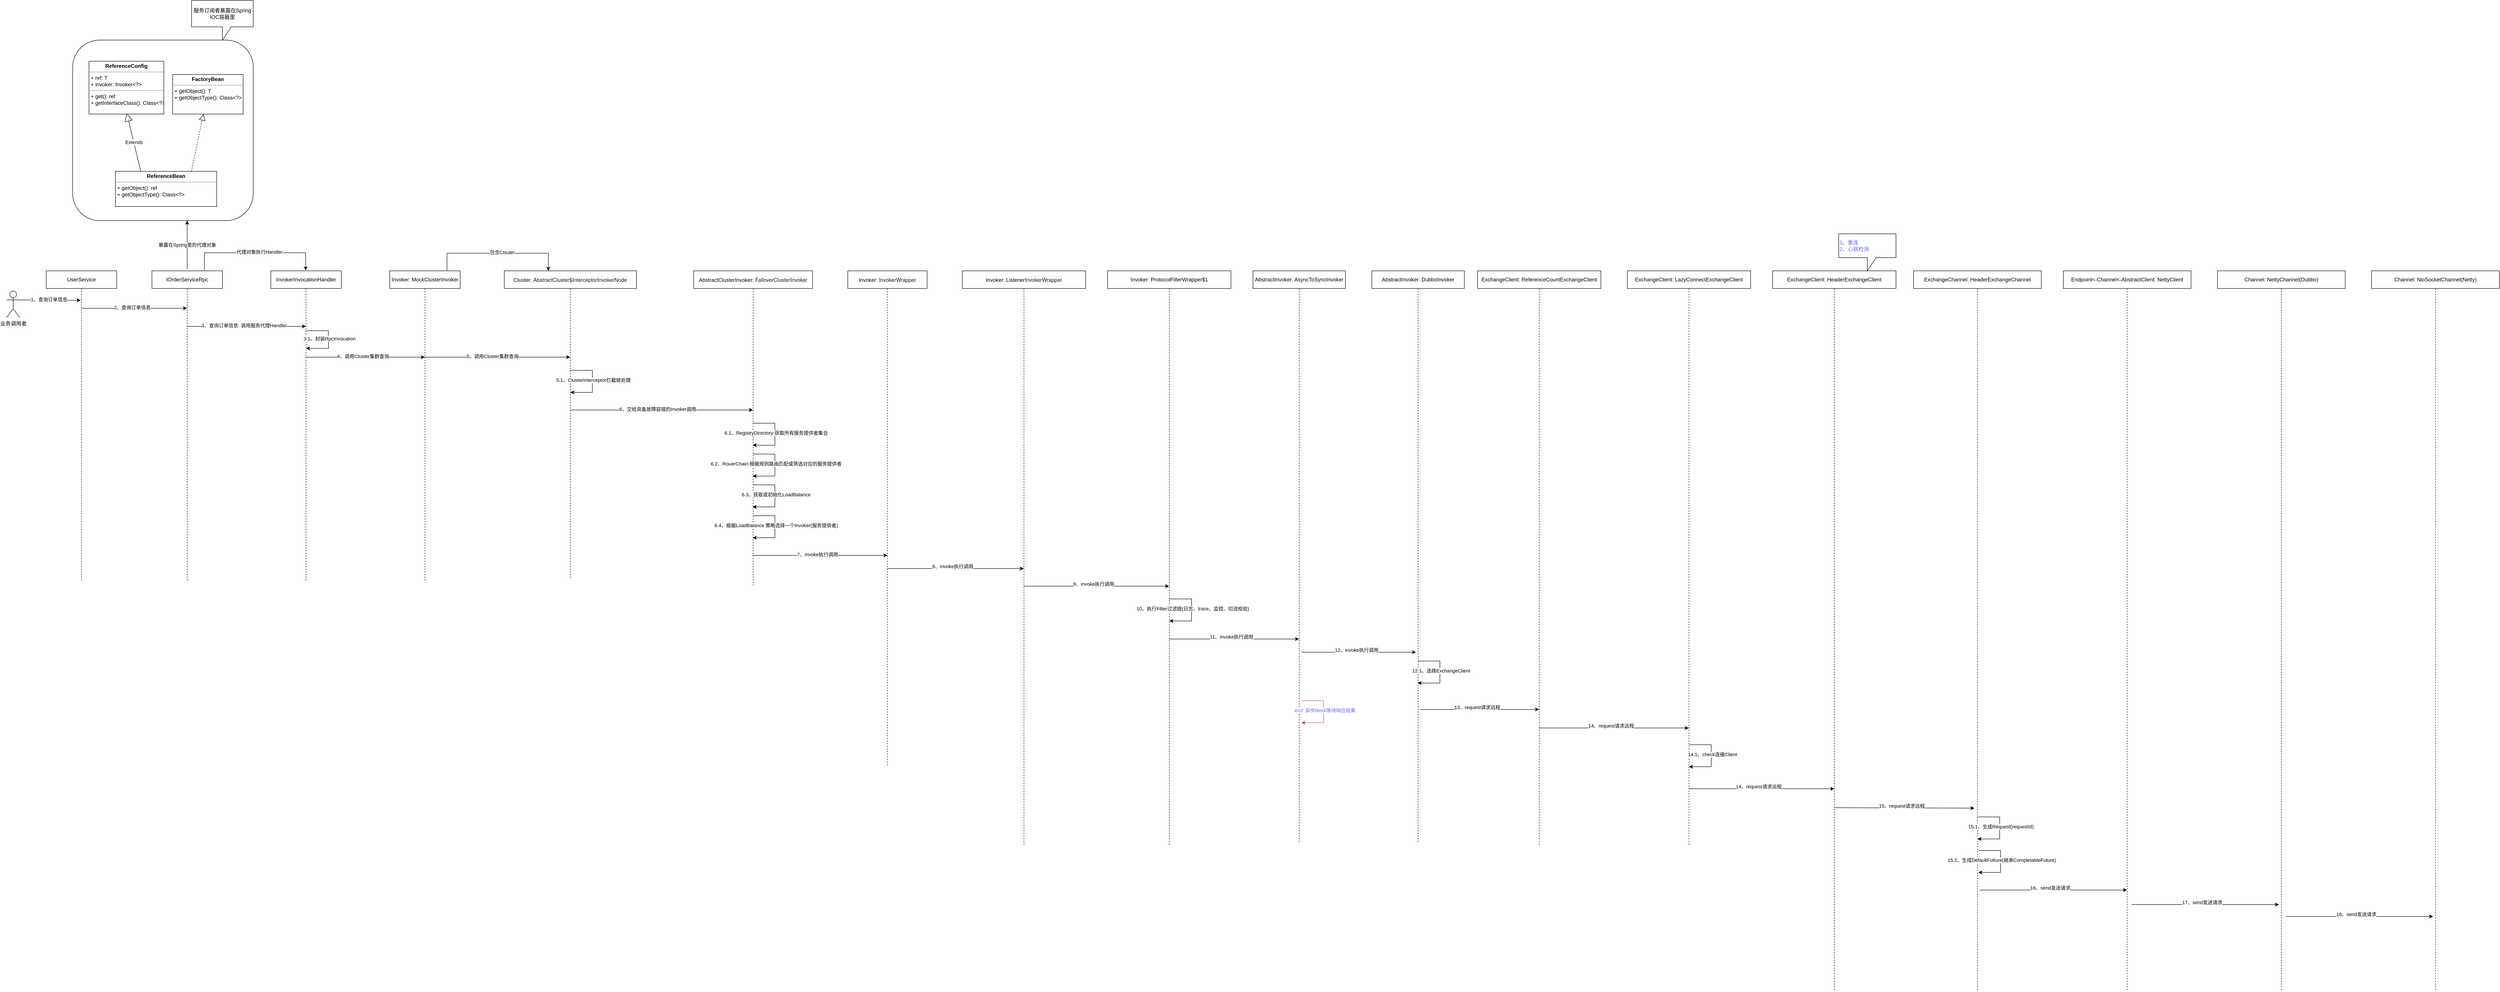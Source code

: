 <mxfile version="20.5.1" type="github">
  <diagram id="alsIJH0dxH7VT6bkP_m1" name="第 1 页">
    <mxGraphModel dx="2893" dy="2355" grid="1" gridSize="10" guides="1" tooltips="1" connect="1" arrows="1" fold="1" page="1" pageScale="1" pageWidth="827" pageHeight="1169" math="0" shadow="0">
      <root>
        <mxCell id="0" />
        <mxCell id="1" parent="0" />
        <mxCell id="d6OOqYtk-KvrDqmo5MSg-16" value="" style="rounded=1;whiteSpace=wrap;html=1;" vertex="1" parent="1">
          <mxGeometry x="60" y="-10" width="410" height="410" as="geometry" />
        </mxCell>
        <mxCell id="d6OOqYtk-KvrDqmo5MSg-7" value="" style="endArrow=block;dashed=1;endFill=0;endSize=12;html=1;rounded=0;exitX=0.75;exitY=0;exitDx=0;exitDy=0;" edge="1" parent="1" source="d6OOqYtk-KvrDqmo5MSg-11">
          <mxGeometry width="160" relative="1" as="geometry">
            <mxPoint x="307" y="258" as="sourcePoint" />
            <mxPoint x="357" y="158" as="targetPoint" />
          </mxGeometry>
        </mxCell>
        <mxCell id="d6OOqYtk-KvrDqmo5MSg-10" value="Extends" style="endArrow=block;endSize=16;endFill=0;html=1;rounded=0;entryX=0.633;entryY=0.975;entryDx=0;entryDy=0;entryPerimeter=0;exitX=0.25;exitY=0;exitDx=0;exitDy=0;" edge="1" parent="1" source="d6OOqYtk-KvrDqmo5MSg-11">
          <mxGeometry width="160" relative="1" as="geometry">
            <mxPoint x="257" y="262" as="sourcePoint" />
            <mxPoint x="182.96" y="156" as="targetPoint" />
          </mxGeometry>
        </mxCell>
        <mxCell id="d6OOqYtk-KvrDqmo5MSg-11" value="&lt;p style=&quot;margin:0px;margin-top:4px;text-align:center;&quot;&gt;&lt;b&gt;ReferenceBean&lt;/b&gt;&lt;/p&gt;&lt;hr size=&quot;1&quot;&gt;&lt;p style=&quot;margin:0px;margin-left:4px;&quot;&gt;+ getObject(): ref&lt;br&gt;+ getObjectType(): Class&amp;lt;?&amp;gt;&lt;/p&gt;" style="verticalAlign=top;align=left;overflow=fill;fontSize=12;fontFamily=Helvetica;html=1;" vertex="1" parent="1">
          <mxGeometry x="157" y="288" width="230" height="80" as="geometry" />
        </mxCell>
        <mxCell id="d6OOqYtk-KvrDqmo5MSg-12" value="&lt;p style=&quot;margin:0px;margin-top:4px;text-align:center;&quot;&gt;&lt;b&gt;FactoryBean&lt;/b&gt;&lt;/p&gt;&lt;hr size=&quot;1&quot;&gt;&lt;p style=&quot;margin:0px;margin-left:4px;&quot;&gt;+ getObject(): T&lt;/p&gt;&lt;p style=&quot;margin:0px;margin-left:4px;&quot;&gt;+ getObjectType(): Class&amp;lt;?&amp;gt;&lt;/p&gt;" style="verticalAlign=top;align=left;overflow=fill;fontSize=12;fontFamily=Helvetica;html=1;" vertex="1" parent="1">
          <mxGeometry x="287" y="68" width="160" height="90" as="geometry" />
        </mxCell>
        <mxCell id="d6OOqYtk-KvrDqmo5MSg-13" value="&lt;p style=&quot;margin:0px;margin-top:4px;text-align:center;&quot;&gt;&lt;b&gt;ReferenceConfig&lt;/b&gt;&lt;/p&gt;&lt;hr size=&quot;1&quot;&gt;&lt;p style=&quot;margin:0px;margin-left:4px;&quot;&gt;+ ref: T&lt;br&gt;+ invoker: Invoker&amp;lt;?&amp;gt;&lt;/p&gt;&lt;hr size=&quot;1&quot;&gt;&lt;p style=&quot;margin:0px;margin-left:4px;&quot;&gt;+ get(): ref&lt;br&gt;+ getInterfaceClass(): Class&amp;lt;?&amp;gt;&lt;br&gt;&lt;br&gt;&lt;br&gt;&lt;/p&gt;" style="verticalAlign=top;align=left;overflow=fill;fontSize=12;fontFamily=Helvetica;html=1;" vertex="1" parent="1">
          <mxGeometry x="97" y="38" width="170" height="120" as="geometry" />
        </mxCell>
        <mxCell id="d6OOqYtk-KvrDqmo5MSg-17" value="服务订阅者暴露在Spring IOC容器里" style="shape=callout;whiteSpace=wrap;html=1;perimeter=calloutPerimeter;" vertex="1" parent="1">
          <mxGeometry x="330" y="-100" width="140" height="90" as="geometry" />
        </mxCell>
        <mxCell id="d6OOqYtk-KvrDqmo5MSg-18" value="业务调用者" style="shape=umlActor;verticalLabelPosition=bottom;verticalAlign=top;html=1;" vertex="1" parent="1">
          <mxGeometry x="-90" y="560" width="30" height="60" as="geometry" />
        </mxCell>
        <mxCell id="d6OOqYtk-KvrDqmo5MSg-20" value="" style="endArrow=classic;html=1;rounded=0;exitX=1;exitY=0.333;exitDx=0;exitDy=0;exitPerimeter=0;entryX=-0.01;entryY=0.218;entryDx=0;entryDy=0;entryPerimeter=0;" edge="1" parent="1">
          <mxGeometry width="50" height="50" relative="1" as="geometry">
            <mxPoint x="-60" y="580" as="sourcePoint" />
            <mxPoint x="78" y="580.92" as="targetPoint" />
          </mxGeometry>
        </mxCell>
        <mxCell id="d6OOqYtk-KvrDqmo5MSg-25" value="1、查询订单信息" style="edgeLabel;html=1;align=center;verticalAlign=middle;resizable=0;points=[];" vertex="1" connectable="0" parent="d6OOqYtk-KvrDqmo5MSg-20">
          <mxGeometry x="-0.044" y="2" relative="1" as="geometry">
            <mxPoint as="offset" />
          </mxGeometry>
        </mxCell>
        <mxCell id="d6OOqYtk-KvrDqmo5MSg-21" value="暴露在Spring里的代理对象" style="endArrow=classic;html=1;rounded=0;" edge="1" parent="1">
          <mxGeometry width="50" height="50" relative="1" as="geometry">
            <mxPoint x="320" y="510" as="sourcePoint" />
            <mxPoint x="320" y="400" as="targetPoint" />
          </mxGeometry>
        </mxCell>
        <mxCell id="d6OOqYtk-KvrDqmo5MSg-24" value="UserService" style="shape=umlLifeline;perimeter=lifelinePerimeter;whiteSpace=wrap;html=1;container=1;collapsible=0;recursiveResize=0;outlineConnect=0;" vertex="1" parent="1">
          <mxGeometry y="514" width="160" height="706" as="geometry" />
        </mxCell>
        <mxCell id="d6OOqYtk-KvrDqmo5MSg-26" value="IOrderServiceRpc" style="shape=umlLifeline;perimeter=lifelinePerimeter;whiteSpace=wrap;html=1;container=1;collapsible=0;recursiveResize=0;outlineConnect=0;" vertex="1" parent="1">
          <mxGeometry x="240" y="514" width="160" height="706" as="geometry" />
        </mxCell>
        <mxCell id="d6OOqYtk-KvrDqmo5MSg-28" value="InvokerInvocationHandler" style="shape=umlLifeline;perimeter=lifelinePerimeter;whiteSpace=wrap;html=1;container=1;collapsible=0;recursiveResize=0;outlineConnect=0;" vertex="1" parent="1">
          <mxGeometry x="510" y="514" width="160" height="706" as="geometry" />
        </mxCell>
        <mxCell id="d6OOqYtk-KvrDqmo5MSg-79" value="" style="endArrow=classic;html=1;rounded=0;exitX=1;exitY=0.333;exitDx=0;exitDy=0;exitPerimeter=0;" edge="1" parent="d6OOqYtk-KvrDqmo5MSg-28" target="d6OOqYtk-KvrDqmo5MSg-28">
          <mxGeometry width="50" height="50" relative="1" as="geometry">
            <mxPoint x="80.5" y="136" as="sourcePoint" />
            <mxPoint x="80" y="186" as="targetPoint" />
            <Array as="points">
              <mxPoint x="130.5" y="136" />
              <mxPoint x="131" y="176" />
            </Array>
          </mxGeometry>
        </mxCell>
        <mxCell id="d6OOqYtk-KvrDqmo5MSg-80" value="3.1、封装RpcInvocation" style="edgeLabel;html=1;align=center;verticalAlign=middle;resizable=0;points=[];" vertex="1" connectable="0" parent="d6OOqYtk-KvrDqmo5MSg-79">
          <mxGeometry x="-0.044" y="2" relative="1" as="geometry">
            <mxPoint as="offset" />
          </mxGeometry>
        </mxCell>
        <mxCell id="d6OOqYtk-KvrDqmo5MSg-29" value="Invoker: MockClusterInvoker" style="shape=umlLifeline;perimeter=lifelinePerimeter;whiteSpace=wrap;html=1;container=1;collapsible=0;recursiveResize=0;outlineConnect=0;" vertex="1" parent="1">
          <mxGeometry x="780" y="514" width="160" height="706" as="geometry" />
        </mxCell>
        <mxCell id="d6OOqYtk-KvrDqmo5MSg-38" value="" style="endArrow=classic;html=1;rounded=0;exitX=1;exitY=0.333;exitDx=0;exitDy=0;exitPerimeter=0;" edge="1" parent="d6OOqYtk-KvrDqmo5MSg-29">
          <mxGeometry width="50" height="50" relative="1" as="geometry">
            <mxPoint x="-190" y="196" as="sourcePoint" />
            <mxPoint x="79.5" y="196" as="targetPoint" />
          </mxGeometry>
        </mxCell>
        <mxCell id="d6OOqYtk-KvrDqmo5MSg-39" value="4、调用Cluster集群查询" style="edgeLabel;html=1;align=center;verticalAlign=middle;resizable=0;points=[];" vertex="1" connectable="0" parent="d6OOqYtk-KvrDqmo5MSg-38">
          <mxGeometry x="-0.044" y="2" relative="1" as="geometry">
            <mxPoint as="offset" />
          </mxGeometry>
        </mxCell>
        <mxCell id="d6OOqYtk-KvrDqmo5MSg-31" value="" style="endArrow=classic;html=1;rounded=0;" edge="1" parent="1">
          <mxGeometry width="50" height="50" relative="1" as="geometry">
            <mxPoint x="359" y="513" as="sourcePoint" />
            <mxPoint x="589" y="513" as="targetPoint" />
            <Array as="points">
              <mxPoint x="359" y="473" />
              <mxPoint x="589" y="473" />
            </Array>
          </mxGeometry>
        </mxCell>
        <mxCell id="d6OOqYtk-KvrDqmo5MSg-32" value="代理对象执行Handler" style="edgeLabel;html=1;align=center;verticalAlign=middle;resizable=0;points=[];" vertex="1" connectable="0" parent="d6OOqYtk-KvrDqmo5MSg-31">
          <mxGeometry x="0.065" y="2" relative="1" as="geometry">
            <mxPoint as="offset" />
          </mxGeometry>
        </mxCell>
        <mxCell id="d6OOqYtk-KvrDqmo5MSg-34" value="" style="endArrow=classic;html=1;rounded=0;exitX=1;exitY=0.333;exitDx=0;exitDy=0;exitPerimeter=0;" edge="1" parent="1">
          <mxGeometry width="50" height="50" relative="1" as="geometry">
            <mxPoint x="80" y="599" as="sourcePoint" />
            <mxPoint x="319.5" y="599" as="targetPoint" />
          </mxGeometry>
        </mxCell>
        <mxCell id="d6OOqYtk-KvrDqmo5MSg-35" value="2、查询订单信息" style="edgeLabel;html=1;align=center;verticalAlign=middle;resizable=0;points=[];" vertex="1" connectable="0" parent="d6OOqYtk-KvrDqmo5MSg-34">
          <mxGeometry x="-0.044" y="2" relative="1" as="geometry">
            <mxPoint as="offset" />
          </mxGeometry>
        </mxCell>
        <mxCell id="d6OOqYtk-KvrDqmo5MSg-36" value="" style="endArrow=classic;html=1;rounded=0;exitX=1;exitY=0.333;exitDx=0;exitDy=0;exitPerimeter=0;" edge="1" parent="1">
          <mxGeometry width="50" height="50" relative="1" as="geometry">
            <mxPoint x="320" y="640" as="sourcePoint" />
            <mxPoint x="589.5" y="640" as="targetPoint" />
          </mxGeometry>
        </mxCell>
        <mxCell id="d6OOqYtk-KvrDqmo5MSg-37" value="3、查询订单信息: 调用服务代理Handler" style="edgeLabel;html=1;align=center;verticalAlign=middle;resizable=0;points=[];" vertex="1" connectable="0" parent="d6OOqYtk-KvrDqmo5MSg-36">
          <mxGeometry x="-0.044" y="2" relative="1" as="geometry">
            <mxPoint as="offset" />
          </mxGeometry>
        </mxCell>
        <mxCell id="d6OOqYtk-KvrDqmo5MSg-40" value="Cluster:&amp;nbsp;&lt;span style=&quot;font-family: &amp;quot;Helvetica Neue&amp;quot;, Helvetica, sans-serif; font-size: 1em; background-color: rgb(248, 248, 248); color: rgba(0, 0, 0, 0.85); text-align: start;&quot;&gt;AbstractCluster$InterceptorInvokerNode&lt;/span&gt;" style="shape=umlLifeline;perimeter=lifelinePerimeter;whiteSpace=wrap;html=1;container=1;collapsible=0;recursiveResize=0;outlineConnect=0;" vertex="1" parent="1">
          <mxGeometry x="1040" y="514" width="300" height="700" as="geometry" />
        </mxCell>
        <mxCell id="d6OOqYtk-KvrDqmo5MSg-41" value="" style="endArrow=classic;html=1;rounded=0;exitX=1;exitY=0.333;exitDx=0;exitDy=0;exitPerimeter=0;" edge="1" parent="d6OOqYtk-KvrDqmo5MSg-40" target="d6OOqYtk-KvrDqmo5MSg-40">
          <mxGeometry width="50" height="50" relative="1" as="geometry">
            <mxPoint x="-190" y="196" as="sourcePoint" />
            <mxPoint x="79.5" y="196" as="targetPoint" />
          </mxGeometry>
        </mxCell>
        <mxCell id="d6OOqYtk-KvrDqmo5MSg-42" value="5、调用Cluster集群查询" style="edgeLabel;html=1;align=center;verticalAlign=middle;resizable=0;points=[];" vertex="1" connectable="0" parent="d6OOqYtk-KvrDqmo5MSg-41">
          <mxGeometry x="-0.044" y="2" relative="1" as="geometry">
            <mxPoint as="offset" />
          </mxGeometry>
        </mxCell>
        <mxCell id="d6OOqYtk-KvrDqmo5MSg-43" value="" style="endArrow=classic;html=1;rounded=0;exitX=1;exitY=0.333;exitDx=0;exitDy=0;exitPerimeter=0;" edge="1" parent="1" target="d6OOqYtk-KvrDqmo5MSg-40">
          <mxGeometry width="50" height="50" relative="1" as="geometry">
            <mxPoint x="1190" y="740" as="sourcePoint" />
            <mxPoint x="1360" y="880" as="targetPoint" />
            <Array as="points">
              <mxPoint x="1240" y="740" />
              <mxPoint x="1240" y="790" />
            </Array>
          </mxGeometry>
        </mxCell>
        <mxCell id="d6OOqYtk-KvrDqmo5MSg-44" value="5.1、ClusterInterceptor拦截链处理" style="edgeLabel;html=1;align=center;verticalAlign=middle;resizable=0;points=[];" vertex="1" connectable="0" parent="d6OOqYtk-KvrDqmo5MSg-43">
          <mxGeometry x="-0.044" y="2" relative="1" as="geometry">
            <mxPoint as="offset" />
          </mxGeometry>
        </mxCell>
        <mxCell id="d6OOqYtk-KvrDqmo5MSg-45" value="" style="endArrow=classic;html=1;rounded=0;" edge="1" parent="1">
          <mxGeometry width="50" height="50" relative="1" as="geometry">
            <mxPoint x="910" y="514" as="sourcePoint" />
            <mxPoint x="1140" y="514" as="targetPoint" />
            <Array as="points">
              <mxPoint x="910" y="474" />
              <mxPoint x="1140" y="474" />
            </Array>
          </mxGeometry>
        </mxCell>
        <mxCell id="d6OOqYtk-KvrDqmo5MSg-46" value="包含Clsuter" style="edgeLabel;html=1;align=center;verticalAlign=middle;resizable=0;points=[];" vertex="1" connectable="0" parent="d6OOqYtk-KvrDqmo5MSg-45">
          <mxGeometry x="0.065" y="2" relative="1" as="geometry">
            <mxPoint as="offset" />
          </mxGeometry>
        </mxCell>
        <mxCell id="d6OOqYtk-KvrDqmo5MSg-47" value="AbstractClusterInvoker:&amp;nbsp;&lt;span style=&quot;font-family: &amp;quot;Helvetica Neue&amp;quot;, Helvetica, sans-serif; font-size: 1em; background-color: rgb(248, 248, 248); color: rgba(0, 0, 0, 0.85); text-align: start;&quot;&gt;FailoverClusterInvoker&lt;/span&gt;" style="shape=umlLifeline;perimeter=lifelinePerimeter;whiteSpace=wrap;html=1;container=1;collapsible=0;recursiveResize=0;outlineConnect=0;" vertex="1" parent="1">
          <mxGeometry x="1470" y="514" width="270" height="714" as="geometry" />
        </mxCell>
        <mxCell id="d6OOqYtk-KvrDqmo5MSg-51" value="" style="endArrow=classic;html=1;rounded=0;exitX=1;exitY=0.333;exitDx=0;exitDy=0;exitPerimeter=0;" edge="1" parent="d6OOqYtk-KvrDqmo5MSg-47">
          <mxGeometry width="50" height="50" relative="1" as="geometry">
            <mxPoint x="134.5" y="346" as="sourcePoint" />
            <mxPoint x="134" y="396" as="targetPoint" />
            <Array as="points">
              <mxPoint x="184.5" y="346" />
              <mxPoint x="184.5" y="396" />
            </Array>
          </mxGeometry>
        </mxCell>
        <mxCell id="d6OOqYtk-KvrDqmo5MSg-52" value="6.1、RegistryDirectory:获取所有服务提供者集合" style="edgeLabel;html=1;align=center;verticalAlign=middle;resizable=0;points=[];" vertex="1" connectable="0" parent="d6OOqYtk-KvrDqmo5MSg-51">
          <mxGeometry x="-0.044" y="2" relative="1" as="geometry">
            <mxPoint as="offset" />
          </mxGeometry>
        </mxCell>
        <mxCell id="d6OOqYtk-KvrDqmo5MSg-53" value="" style="endArrow=classic;html=1;rounded=0;exitX=1;exitY=0.333;exitDx=0;exitDy=0;exitPerimeter=0;" edge="1" parent="d6OOqYtk-KvrDqmo5MSg-47">
          <mxGeometry width="50" height="50" relative="1" as="geometry">
            <mxPoint x="134.5" y="416" as="sourcePoint" />
            <mxPoint x="134" y="466" as="targetPoint" />
            <Array as="points">
              <mxPoint x="184.5" y="416" />
              <mxPoint x="184.5" y="466" />
            </Array>
          </mxGeometry>
        </mxCell>
        <mxCell id="d6OOqYtk-KvrDqmo5MSg-54" value="6.2、RouerChain:根据规则路由匹配或筛选对应的服务提供者" style="edgeLabel;html=1;align=center;verticalAlign=middle;resizable=0;points=[];" vertex="1" connectable="0" parent="d6OOqYtk-KvrDqmo5MSg-53">
          <mxGeometry x="-0.044" y="2" relative="1" as="geometry">
            <mxPoint as="offset" />
          </mxGeometry>
        </mxCell>
        <mxCell id="d6OOqYtk-KvrDqmo5MSg-55" value="" style="endArrow=classic;html=1;rounded=0;exitX=1;exitY=0.333;exitDx=0;exitDy=0;exitPerimeter=0;" edge="1" parent="d6OOqYtk-KvrDqmo5MSg-47">
          <mxGeometry width="50" height="50" relative="1" as="geometry">
            <mxPoint x="134.5" y="486" as="sourcePoint" />
            <mxPoint x="134" y="536" as="targetPoint" />
            <Array as="points">
              <mxPoint x="184.5" y="486" />
              <mxPoint x="184.5" y="536" />
            </Array>
          </mxGeometry>
        </mxCell>
        <mxCell id="d6OOqYtk-KvrDqmo5MSg-56" value="6.3、获取或初始化LoadBalance" style="edgeLabel;html=1;align=center;verticalAlign=middle;resizable=0;points=[];" vertex="1" connectable="0" parent="d6OOqYtk-KvrDqmo5MSg-55">
          <mxGeometry x="-0.044" y="2" relative="1" as="geometry">
            <mxPoint as="offset" />
          </mxGeometry>
        </mxCell>
        <mxCell id="d6OOqYtk-KvrDqmo5MSg-57" value="" style="endArrow=classic;html=1;rounded=0;exitX=1;exitY=0.333;exitDx=0;exitDy=0;exitPerimeter=0;" edge="1" parent="d6OOqYtk-KvrDqmo5MSg-47">
          <mxGeometry width="50" height="50" relative="1" as="geometry">
            <mxPoint x="134.5" y="556" as="sourcePoint" />
            <mxPoint x="134" y="606" as="targetPoint" />
            <Array as="points">
              <mxPoint x="184.5" y="556" />
              <mxPoint x="184.5" y="606" />
            </Array>
          </mxGeometry>
        </mxCell>
        <mxCell id="d6OOqYtk-KvrDqmo5MSg-58" value="6.4、根据LoadBalance 策略选择一个Invoker(服务提供者)" style="edgeLabel;html=1;align=center;verticalAlign=middle;resizable=0;points=[];" vertex="1" connectable="0" parent="d6OOqYtk-KvrDqmo5MSg-57">
          <mxGeometry x="-0.044" y="2" relative="1" as="geometry">
            <mxPoint as="offset" />
          </mxGeometry>
        </mxCell>
        <mxCell id="d6OOqYtk-KvrDqmo5MSg-48" value="" style="endArrow=classic;html=1;rounded=0;exitX=1;exitY=0.333;exitDx=0;exitDy=0;exitPerimeter=0;" edge="1" parent="1" target="d6OOqYtk-KvrDqmo5MSg-47">
          <mxGeometry width="50" height="50" relative="1" as="geometry">
            <mxPoint x="1190" y="830" as="sourcePoint" />
            <mxPoint x="1459.5" y="830" as="targetPoint" />
          </mxGeometry>
        </mxCell>
        <mxCell id="d6OOqYtk-KvrDqmo5MSg-49" value="6、交给具备故障容错的Invoker调用" style="edgeLabel;html=1;align=center;verticalAlign=middle;resizable=0;points=[];" vertex="1" connectable="0" parent="d6OOqYtk-KvrDqmo5MSg-48">
          <mxGeometry x="-0.044" y="2" relative="1" as="geometry">
            <mxPoint as="offset" />
          </mxGeometry>
        </mxCell>
        <mxCell id="d6OOqYtk-KvrDqmo5MSg-50" value="Invoker:&amp;nbsp;&lt;span style=&quot;font-family: &amp;quot;Helvetica Neue&amp;quot;, Helvetica, sans-serif; font-size: 1em; background-color: rgb(248, 248, 248); color: rgba(0, 0, 0, 0.85); text-align: start;&quot;&gt;InvokerWrapper&lt;/span&gt;" style="shape=umlLifeline;perimeter=lifelinePerimeter;whiteSpace=wrap;html=1;container=1;collapsible=0;recursiveResize=0;outlineConnect=0;" vertex="1" parent="1">
          <mxGeometry x="1820" y="514" width="180" height="1126" as="geometry" />
        </mxCell>
        <mxCell id="d6OOqYtk-KvrDqmo5MSg-59" value="" style="endArrow=classic;html=1;rounded=0;" edge="1" parent="d6OOqYtk-KvrDqmo5MSg-50" source="d6OOqYtk-KvrDqmo5MSg-47">
          <mxGeometry width="50" height="50" relative="1" as="geometry">
            <mxPoint x="-250" y="646" as="sourcePoint" />
            <mxPoint x="90" y="646" as="targetPoint" />
          </mxGeometry>
        </mxCell>
        <mxCell id="d6OOqYtk-KvrDqmo5MSg-60" value="7、invoke执行调用" style="edgeLabel;html=1;align=center;verticalAlign=middle;resizable=0;points=[];" vertex="1" connectable="0" parent="d6OOqYtk-KvrDqmo5MSg-59">
          <mxGeometry x="-0.044" y="2" relative="1" as="geometry">
            <mxPoint as="offset" />
          </mxGeometry>
        </mxCell>
        <mxCell id="d6OOqYtk-KvrDqmo5MSg-61" value="Invoker: Listener&lt;span style=&quot;font-family: &amp;quot;Helvetica Neue&amp;quot;, Helvetica, sans-serif; font-size: 1em; background-color: rgb(248, 248, 248); color: rgba(0, 0, 0, 0.85); text-align: start;&quot;&gt;InvokerWrapper&lt;/span&gt;" style="shape=umlLifeline;perimeter=lifelinePerimeter;whiteSpace=wrap;html=1;container=1;collapsible=0;recursiveResize=0;outlineConnect=0;" vertex="1" parent="1">
          <mxGeometry x="2080" y="514" width="280" height="1306" as="geometry" />
        </mxCell>
        <mxCell id="d6OOqYtk-KvrDqmo5MSg-62" value="" style="endArrow=classic;html=1;rounded=0;" edge="1" parent="d6OOqYtk-KvrDqmo5MSg-61" target="d6OOqYtk-KvrDqmo5MSg-61">
          <mxGeometry width="50" height="50" relative="1" as="geometry">
            <mxPoint x="-170" y="676" as="sourcePoint" />
            <mxPoint x="130" y="676" as="targetPoint" />
          </mxGeometry>
        </mxCell>
        <mxCell id="d6OOqYtk-KvrDqmo5MSg-63" value="8、invoke执行调用" style="edgeLabel;html=1;align=center;verticalAlign=middle;resizable=0;points=[];" vertex="1" connectable="0" parent="d6OOqYtk-KvrDqmo5MSg-62">
          <mxGeometry x="-0.044" y="2" relative="1" as="geometry">
            <mxPoint y="-3" as="offset" />
          </mxGeometry>
        </mxCell>
        <mxCell id="d6OOqYtk-KvrDqmo5MSg-64" value="Invoker: ProtocolFilterWrapper$1" style="shape=umlLifeline;perimeter=lifelinePerimeter;whiteSpace=wrap;html=1;container=1;collapsible=0;recursiveResize=0;outlineConnect=0;" vertex="1" parent="1">
          <mxGeometry x="2410" y="514" width="280" height="1306" as="geometry" />
        </mxCell>
        <mxCell id="d6OOqYtk-KvrDqmo5MSg-65" value="" style="endArrow=classic;html=1;rounded=0;" edge="1" parent="d6OOqYtk-KvrDqmo5MSg-64" source="d6OOqYtk-KvrDqmo5MSg-61">
          <mxGeometry width="50" height="50" relative="1" as="geometry">
            <mxPoint x="-170" y="716" as="sourcePoint" />
            <mxPoint x="139.5" y="716" as="targetPoint" />
          </mxGeometry>
        </mxCell>
        <mxCell id="d6OOqYtk-KvrDqmo5MSg-66" value="9、invoke执行调用" style="edgeLabel;html=1;align=center;verticalAlign=middle;resizable=0;points=[];" vertex="1" connectable="0" parent="d6OOqYtk-KvrDqmo5MSg-65">
          <mxGeometry x="-0.044" y="2" relative="1" as="geometry">
            <mxPoint y="-3" as="offset" />
          </mxGeometry>
        </mxCell>
        <mxCell id="d6OOqYtk-KvrDqmo5MSg-67" value="" style="endArrow=classic;html=1;rounded=0;exitX=1;exitY=0.333;exitDx=0;exitDy=0;exitPerimeter=0;" edge="1" parent="d6OOqYtk-KvrDqmo5MSg-64">
          <mxGeometry width="50" height="50" relative="1" as="geometry">
            <mxPoint x="140.5" y="745" as="sourcePoint" />
            <mxPoint x="140" y="795" as="targetPoint" />
            <Array as="points">
              <mxPoint x="190.5" y="745" />
              <mxPoint x="190.5" y="795" />
            </Array>
          </mxGeometry>
        </mxCell>
        <mxCell id="d6OOqYtk-KvrDqmo5MSg-68" value="10、执行Filter过滤链(日志、trace、监控、切流校验)" style="edgeLabel;html=1;align=center;verticalAlign=middle;resizable=0;points=[];" vertex="1" connectable="0" parent="d6OOqYtk-KvrDqmo5MSg-67">
          <mxGeometry x="-0.044" y="2" relative="1" as="geometry">
            <mxPoint as="offset" />
          </mxGeometry>
        </mxCell>
        <mxCell id="d6OOqYtk-KvrDqmo5MSg-70" value="" style="endArrow=classic;html=1;rounded=0;" edge="1" parent="d6OOqYtk-KvrDqmo5MSg-64" target="d6OOqYtk-KvrDqmo5MSg-69">
          <mxGeometry width="50" height="50" relative="1" as="geometry">
            <mxPoint x="140" y="836" as="sourcePoint" />
            <mxPoint x="410" y="836" as="targetPoint" />
          </mxGeometry>
        </mxCell>
        <mxCell id="d6OOqYtk-KvrDqmo5MSg-71" value="11、invoke执行调用" style="edgeLabel;html=1;align=center;verticalAlign=middle;resizable=0;points=[];" vertex="1" connectable="0" parent="d6OOqYtk-KvrDqmo5MSg-70">
          <mxGeometry x="-0.044" y="2" relative="1" as="geometry">
            <mxPoint y="-3" as="offset" />
          </mxGeometry>
        </mxCell>
        <mxCell id="d6OOqYtk-KvrDqmo5MSg-69" value="AbstractInvoker: AsyncToSyncInvoker" style="shape=umlLifeline;perimeter=lifelinePerimeter;whiteSpace=wrap;html=1;container=1;collapsible=0;recursiveResize=0;outlineConnect=0;" vertex="1" parent="1">
          <mxGeometry x="2740" y="514" width="210" height="1300" as="geometry" />
        </mxCell>
        <mxCell id="d6OOqYtk-KvrDqmo5MSg-86" value="" style="endArrow=classic;html=1;rounded=0;exitX=1;exitY=0.333;exitDx=0;exitDy=0;exitPerimeter=0;fillColor=#f8cecc;strokeColor=#b85450;" edge="1" parent="d6OOqYtk-KvrDqmo5MSg-69">
          <mxGeometry width="50" height="50" relative="1" as="geometry">
            <mxPoint x="110.5" y="976" as="sourcePoint" />
            <mxPoint x="110" y="1026" as="targetPoint" />
            <Array as="points">
              <mxPoint x="160.5" y="976" />
              <mxPoint x="160.5" y="1026" />
            </Array>
          </mxGeometry>
        </mxCell>
        <mxCell id="d6OOqYtk-KvrDqmo5MSg-87" value="&lt;font color=&quot;#6666ff&quot;&gt;end: 异步block等待响应结果&lt;/font&gt;" style="edgeLabel;html=1;align=center;verticalAlign=middle;resizable=0;points=[];" vertex="1" connectable="0" parent="d6OOqYtk-KvrDqmo5MSg-86">
          <mxGeometry x="-0.044" y="2" relative="1" as="geometry">
            <mxPoint as="offset" />
          </mxGeometry>
        </mxCell>
        <mxCell id="d6OOqYtk-KvrDqmo5MSg-74" value="AbstractInvoker: DubboInvoker" style="shape=umlLifeline;perimeter=lifelinePerimeter;whiteSpace=wrap;html=1;container=1;collapsible=0;recursiveResize=0;outlineConnect=0;" vertex="1" parent="1">
          <mxGeometry x="3010" y="514" width="210" height="1300" as="geometry" />
        </mxCell>
        <mxCell id="d6OOqYtk-KvrDqmo5MSg-75" value="" style="endArrow=classic;html=1;rounded=0;exitX=1;exitY=0.333;exitDx=0;exitDy=0;exitPerimeter=0;" edge="1" parent="d6OOqYtk-KvrDqmo5MSg-74">
          <mxGeometry width="50" height="50" relative="1" as="geometry">
            <mxPoint x="104.5" y="886" as="sourcePoint" />
            <mxPoint x="104" y="936" as="targetPoint" />
            <Array as="points">
              <mxPoint x="154.5" y="886" />
              <mxPoint x="154.5" y="936" />
            </Array>
          </mxGeometry>
        </mxCell>
        <mxCell id="d6OOqYtk-KvrDqmo5MSg-76" value="12.1、选择ExchangeClient" style="edgeLabel;html=1;align=center;verticalAlign=middle;resizable=0;points=[];" vertex="1" connectable="0" parent="d6OOqYtk-KvrDqmo5MSg-75">
          <mxGeometry x="-0.044" y="2" relative="1" as="geometry">
            <mxPoint as="offset" />
          </mxGeometry>
        </mxCell>
        <mxCell id="d6OOqYtk-KvrDqmo5MSg-77" value="" style="endArrow=classic;html=1;rounded=0;" edge="1" parent="d6OOqYtk-KvrDqmo5MSg-74">
          <mxGeometry width="50" height="50" relative="1" as="geometry">
            <mxPoint x="-160" y="866" as="sourcePoint" />
            <mxPoint x="100" y="866" as="targetPoint" />
          </mxGeometry>
        </mxCell>
        <mxCell id="d6OOqYtk-KvrDqmo5MSg-78" value="12、invoke执行调用" style="edgeLabel;html=1;align=center;verticalAlign=middle;resizable=0;points=[];" vertex="1" connectable="0" parent="d6OOqYtk-KvrDqmo5MSg-77">
          <mxGeometry x="-0.044" y="2" relative="1" as="geometry">
            <mxPoint y="-3" as="offset" />
          </mxGeometry>
        </mxCell>
        <mxCell id="d6OOqYtk-KvrDqmo5MSg-81" value="ExchangeClient: ReferenceCountExchangeClient" style="shape=umlLifeline;perimeter=lifelinePerimeter;whiteSpace=wrap;html=1;container=1;collapsible=0;recursiveResize=0;outlineConnect=0;" vertex="1" parent="1">
          <mxGeometry x="3250" y="514" width="280" height="1304" as="geometry" />
        </mxCell>
        <mxCell id="d6OOqYtk-KvrDqmo5MSg-84" value="" style="endArrow=classic;html=1;rounded=0;" edge="1" parent="d6OOqYtk-KvrDqmo5MSg-81" target="d6OOqYtk-KvrDqmo5MSg-81">
          <mxGeometry width="50" height="50" relative="1" as="geometry">
            <mxPoint x="-130" y="996" as="sourcePoint" />
            <mxPoint x="130" y="996" as="targetPoint" />
          </mxGeometry>
        </mxCell>
        <mxCell id="d6OOqYtk-KvrDqmo5MSg-85" value="13、request请求远程" style="edgeLabel;html=1;align=center;verticalAlign=middle;resizable=0;points=[];" vertex="1" connectable="0" parent="d6OOqYtk-KvrDqmo5MSg-84">
          <mxGeometry x="-0.044" y="2" relative="1" as="geometry">
            <mxPoint y="-3" as="offset" />
          </mxGeometry>
        </mxCell>
        <mxCell id="d6OOqYtk-KvrDqmo5MSg-91" value="" style="endArrow=classic;html=1;rounded=0;" edge="1" parent="d6OOqYtk-KvrDqmo5MSg-81" target="d6OOqYtk-KvrDqmo5MSg-88">
          <mxGeometry width="50" height="50" relative="1" as="geometry">
            <mxPoint x="140" y="1038" as="sourcePoint" />
            <mxPoint x="409.5" y="1038" as="targetPoint" />
          </mxGeometry>
        </mxCell>
        <mxCell id="d6OOqYtk-KvrDqmo5MSg-92" value="14、request请求远程" style="edgeLabel;html=1;align=center;verticalAlign=middle;resizable=0;points=[];" vertex="1" connectable="0" parent="d6OOqYtk-KvrDqmo5MSg-91">
          <mxGeometry x="-0.044" y="2" relative="1" as="geometry">
            <mxPoint y="-3" as="offset" />
          </mxGeometry>
        </mxCell>
        <mxCell id="d6OOqYtk-KvrDqmo5MSg-88" value="ExchangeClient: LazyConnectExchangeClient" style="shape=umlLifeline;perimeter=lifelinePerimeter;whiteSpace=wrap;html=1;container=1;collapsible=0;recursiveResize=0;outlineConnect=0;" vertex="1" parent="1">
          <mxGeometry x="3590" y="514" width="280" height="1304" as="geometry" />
        </mxCell>
        <mxCell id="d6OOqYtk-KvrDqmo5MSg-89" value="" style="endArrow=classic;html=1;rounded=0;exitX=1;exitY=0.333;exitDx=0;exitDy=0;exitPerimeter=0;" edge="1" parent="d6OOqYtk-KvrDqmo5MSg-88">
          <mxGeometry width="50" height="50" relative="1" as="geometry">
            <mxPoint x="140.5" y="1076" as="sourcePoint" />
            <mxPoint x="140" y="1126" as="targetPoint" />
            <Array as="points">
              <mxPoint x="190.5" y="1076" />
              <mxPoint x="190.5" y="1126" />
            </Array>
          </mxGeometry>
        </mxCell>
        <mxCell id="d6OOqYtk-KvrDqmo5MSg-90" value="14.1、check连接Client" style="edgeLabel;html=1;align=center;verticalAlign=middle;resizable=0;points=[];" vertex="1" connectable="0" parent="d6OOqYtk-KvrDqmo5MSg-89">
          <mxGeometry x="-0.044" y="2" relative="1" as="geometry">
            <mxPoint as="offset" />
          </mxGeometry>
        </mxCell>
        <mxCell id="d6OOqYtk-KvrDqmo5MSg-95" value="ExchangeClient: HeaderExchangeClient" style="shape=umlLifeline;perimeter=lifelinePerimeter;whiteSpace=wrap;html=1;container=1;collapsible=0;recursiveResize=0;outlineConnect=0;" vertex="1" parent="1">
          <mxGeometry x="3920" y="514" width="280" height="1636" as="geometry" />
        </mxCell>
        <mxCell id="d6OOqYtk-KvrDqmo5MSg-98" value="" style="endArrow=classic;html=1;rounded=0;" edge="1" parent="d6OOqYtk-KvrDqmo5MSg-95">
          <mxGeometry width="50" height="50" relative="1" as="geometry">
            <mxPoint x="-190" y="1176" as="sourcePoint" />
            <mxPoint x="140" y="1176" as="targetPoint" />
          </mxGeometry>
        </mxCell>
        <mxCell id="d6OOqYtk-KvrDqmo5MSg-99" value="14、request请求远程" style="edgeLabel;html=1;align=center;verticalAlign=middle;resizable=0;points=[];" vertex="1" connectable="0" parent="d6OOqYtk-KvrDqmo5MSg-98">
          <mxGeometry x="-0.044" y="2" relative="1" as="geometry">
            <mxPoint y="-3" as="offset" />
          </mxGeometry>
        </mxCell>
        <mxCell id="d6OOqYtk-KvrDqmo5MSg-100" value="1、重连&lt;br&gt;2、心跳检测" style="shape=callout;whiteSpace=wrap;html=1;perimeter=calloutPerimeter;fontColor=#6666FF;align=left;" vertex="1" parent="1">
          <mxGeometry x="4070" y="430" width="130" height="84" as="geometry" />
        </mxCell>
        <mxCell id="d6OOqYtk-KvrDqmo5MSg-101" value="ExchangeChannel: HeaderExchangeChannel" style="shape=umlLifeline;perimeter=lifelinePerimeter;whiteSpace=wrap;html=1;container=1;collapsible=0;recursiveResize=0;outlineConnect=0;" vertex="1" parent="1">
          <mxGeometry x="4240" y="514" width="290" height="1636" as="geometry" />
        </mxCell>
        <mxCell id="d6OOqYtk-KvrDqmo5MSg-102" value="" style="endArrow=classic;html=1;rounded=0;exitX=1;exitY=0.333;exitDx=0;exitDy=0;exitPerimeter=0;" edge="1" parent="d6OOqYtk-KvrDqmo5MSg-101">
          <mxGeometry width="50" height="50" relative="1" as="geometry">
            <mxPoint x="145.5" y="1240" as="sourcePoint" />
            <mxPoint x="145" y="1290" as="targetPoint" />
            <Array as="points">
              <mxPoint x="195.5" y="1240" />
              <mxPoint x="195.5" y="1290" />
            </Array>
          </mxGeometry>
        </mxCell>
        <mxCell id="d6OOqYtk-KvrDqmo5MSg-103" value="15.1、生成Request(requestId)" style="edgeLabel;html=1;align=center;verticalAlign=middle;resizable=0;points=[];" vertex="1" connectable="0" parent="d6OOqYtk-KvrDqmo5MSg-102">
          <mxGeometry x="-0.044" y="2" relative="1" as="geometry">
            <mxPoint as="offset" />
          </mxGeometry>
        </mxCell>
        <mxCell id="d6OOqYtk-KvrDqmo5MSg-104" value="" style="endArrow=classic;html=1;rounded=0;" edge="1" parent="d6OOqYtk-KvrDqmo5MSg-101">
          <mxGeometry width="50" height="50" relative="1" as="geometry">
            <mxPoint x="-179" y="1219" as="sourcePoint" />
            <mxPoint x="138" y="1220" as="targetPoint" />
          </mxGeometry>
        </mxCell>
        <mxCell id="d6OOqYtk-KvrDqmo5MSg-105" value="15、request请求远程" style="edgeLabel;html=1;align=center;verticalAlign=middle;resizable=0;points=[];" vertex="1" connectable="0" parent="d6OOqYtk-KvrDqmo5MSg-104">
          <mxGeometry x="-0.044" y="2" relative="1" as="geometry">
            <mxPoint y="-3" as="offset" />
          </mxGeometry>
        </mxCell>
        <mxCell id="d6OOqYtk-KvrDqmo5MSg-106" value="" style="endArrow=classic;html=1;rounded=0;exitX=1;exitY=0.333;exitDx=0;exitDy=0;exitPerimeter=0;" edge="1" parent="d6OOqYtk-KvrDqmo5MSg-101">
          <mxGeometry width="50" height="50" relative="1" as="geometry">
            <mxPoint x="147.5" y="1316" as="sourcePoint" />
            <mxPoint x="147" y="1366" as="targetPoint" />
            <Array as="points">
              <mxPoint x="197.5" y="1316" />
              <mxPoint x="197.5" y="1366" />
            </Array>
          </mxGeometry>
        </mxCell>
        <mxCell id="d6OOqYtk-KvrDqmo5MSg-107" value="15.2、生成DefaultFulture(继承CompletableFuture)" style="edgeLabel;html=1;align=center;verticalAlign=middle;resizable=0;points=[];" vertex="1" connectable="0" parent="d6OOqYtk-KvrDqmo5MSg-106">
          <mxGeometry x="-0.044" y="2" relative="1" as="geometry">
            <mxPoint as="offset" />
          </mxGeometry>
        </mxCell>
        <mxCell id="d6OOqYtk-KvrDqmo5MSg-108" value="Endpoint&amp;lt;-Channel&amp;lt;-AbstractClient: NettyClient" style="shape=umlLifeline;perimeter=lifelinePerimeter;whiteSpace=wrap;html=1;container=1;collapsible=0;recursiveResize=0;outlineConnect=0;" vertex="1" parent="1">
          <mxGeometry x="4580" y="514" width="290" height="1636" as="geometry" />
        </mxCell>
        <mxCell id="d6OOqYtk-KvrDqmo5MSg-111" value="" style="endArrow=classic;html=1;rounded=0;" edge="1" parent="d6OOqYtk-KvrDqmo5MSg-108" target="d6OOqYtk-KvrDqmo5MSg-108">
          <mxGeometry width="50" height="50" relative="1" as="geometry">
            <mxPoint x="-190" y="1406" as="sourcePoint" />
            <mxPoint x="127" y="1407" as="targetPoint" />
          </mxGeometry>
        </mxCell>
        <mxCell id="d6OOqYtk-KvrDqmo5MSg-112" value="16、send发送请求" style="edgeLabel;html=1;align=center;verticalAlign=middle;resizable=0;points=[];" vertex="1" connectable="0" parent="d6OOqYtk-KvrDqmo5MSg-111">
          <mxGeometry x="-0.044" y="2" relative="1" as="geometry">
            <mxPoint y="-3" as="offset" />
          </mxGeometry>
        </mxCell>
        <mxCell id="d6OOqYtk-KvrDqmo5MSg-115" value="Channel: NettyChannel(Dubbo)" style="shape=umlLifeline;perimeter=lifelinePerimeter;whiteSpace=wrap;html=1;container=1;collapsible=0;recursiveResize=0;outlineConnect=0;" vertex="1" parent="1">
          <mxGeometry x="4930" y="514" width="290" height="1636" as="geometry" />
        </mxCell>
        <mxCell id="d6OOqYtk-KvrDqmo5MSg-116" value="" style="endArrow=classic;html=1;rounded=0;" edge="1" parent="d6OOqYtk-KvrDqmo5MSg-115">
          <mxGeometry width="50" height="50" relative="1" as="geometry">
            <mxPoint x="-195" y="1439" as="sourcePoint" />
            <mxPoint x="139.5" y="1439" as="targetPoint" />
          </mxGeometry>
        </mxCell>
        <mxCell id="d6OOqYtk-KvrDqmo5MSg-117" value="17、send发送请求" style="edgeLabel;html=1;align=center;verticalAlign=middle;resizable=0;points=[];" vertex="1" connectable="0" parent="d6OOqYtk-KvrDqmo5MSg-116">
          <mxGeometry x="-0.044" y="2" relative="1" as="geometry">
            <mxPoint y="-3" as="offset" />
          </mxGeometry>
        </mxCell>
        <mxCell id="d6OOqYtk-KvrDqmo5MSg-118" value="Channel: NioSocketChannel(Netty)" style="shape=umlLifeline;perimeter=lifelinePerimeter;whiteSpace=wrap;html=1;container=1;collapsible=0;recursiveResize=0;outlineConnect=0;" vertex="1" parent="1">
          <mxGeometry x="5280" y="514" width="290" height="1636" as="geometry" />
        </mxCell>
        <mxCell id="d6OOqYtk-KvrDqmo5MSg-119" value="" style="endArrow=classic;html=1;rounded=0;" edge="1" parent="d6OOqYtk-KvrDqmo5MSg-118">
          <mxGeometry width="50" height="50" relative="1" as="geometry">
            <mxPoint x="-195" y="1466" as="sourcePoint" />
            <mxPoint x="139.5" y="1466" as="targetPoint" />
          </mxGeometry>
        </mxCell>
        <mxCell id="d6OOqYtk-KvrDqmo5MSg-120" value="18、send发送请求" style="edgeLabel;html=1;align=center;verticalAlign=middle;resizable=0;points=[];" vertex="1" connectable="0" parent="d6OOqYtk-KvrDqmo5MSg-119">
          <mxGeometry x="-0.044" y="2" relative="1" as="geometry">
            <mxPoint y="-3" as="offset" />
          </mxGeometry>
        </mxCell>
      </root>
    </mxGraphModel>
  </diagram>
</mxfile>
